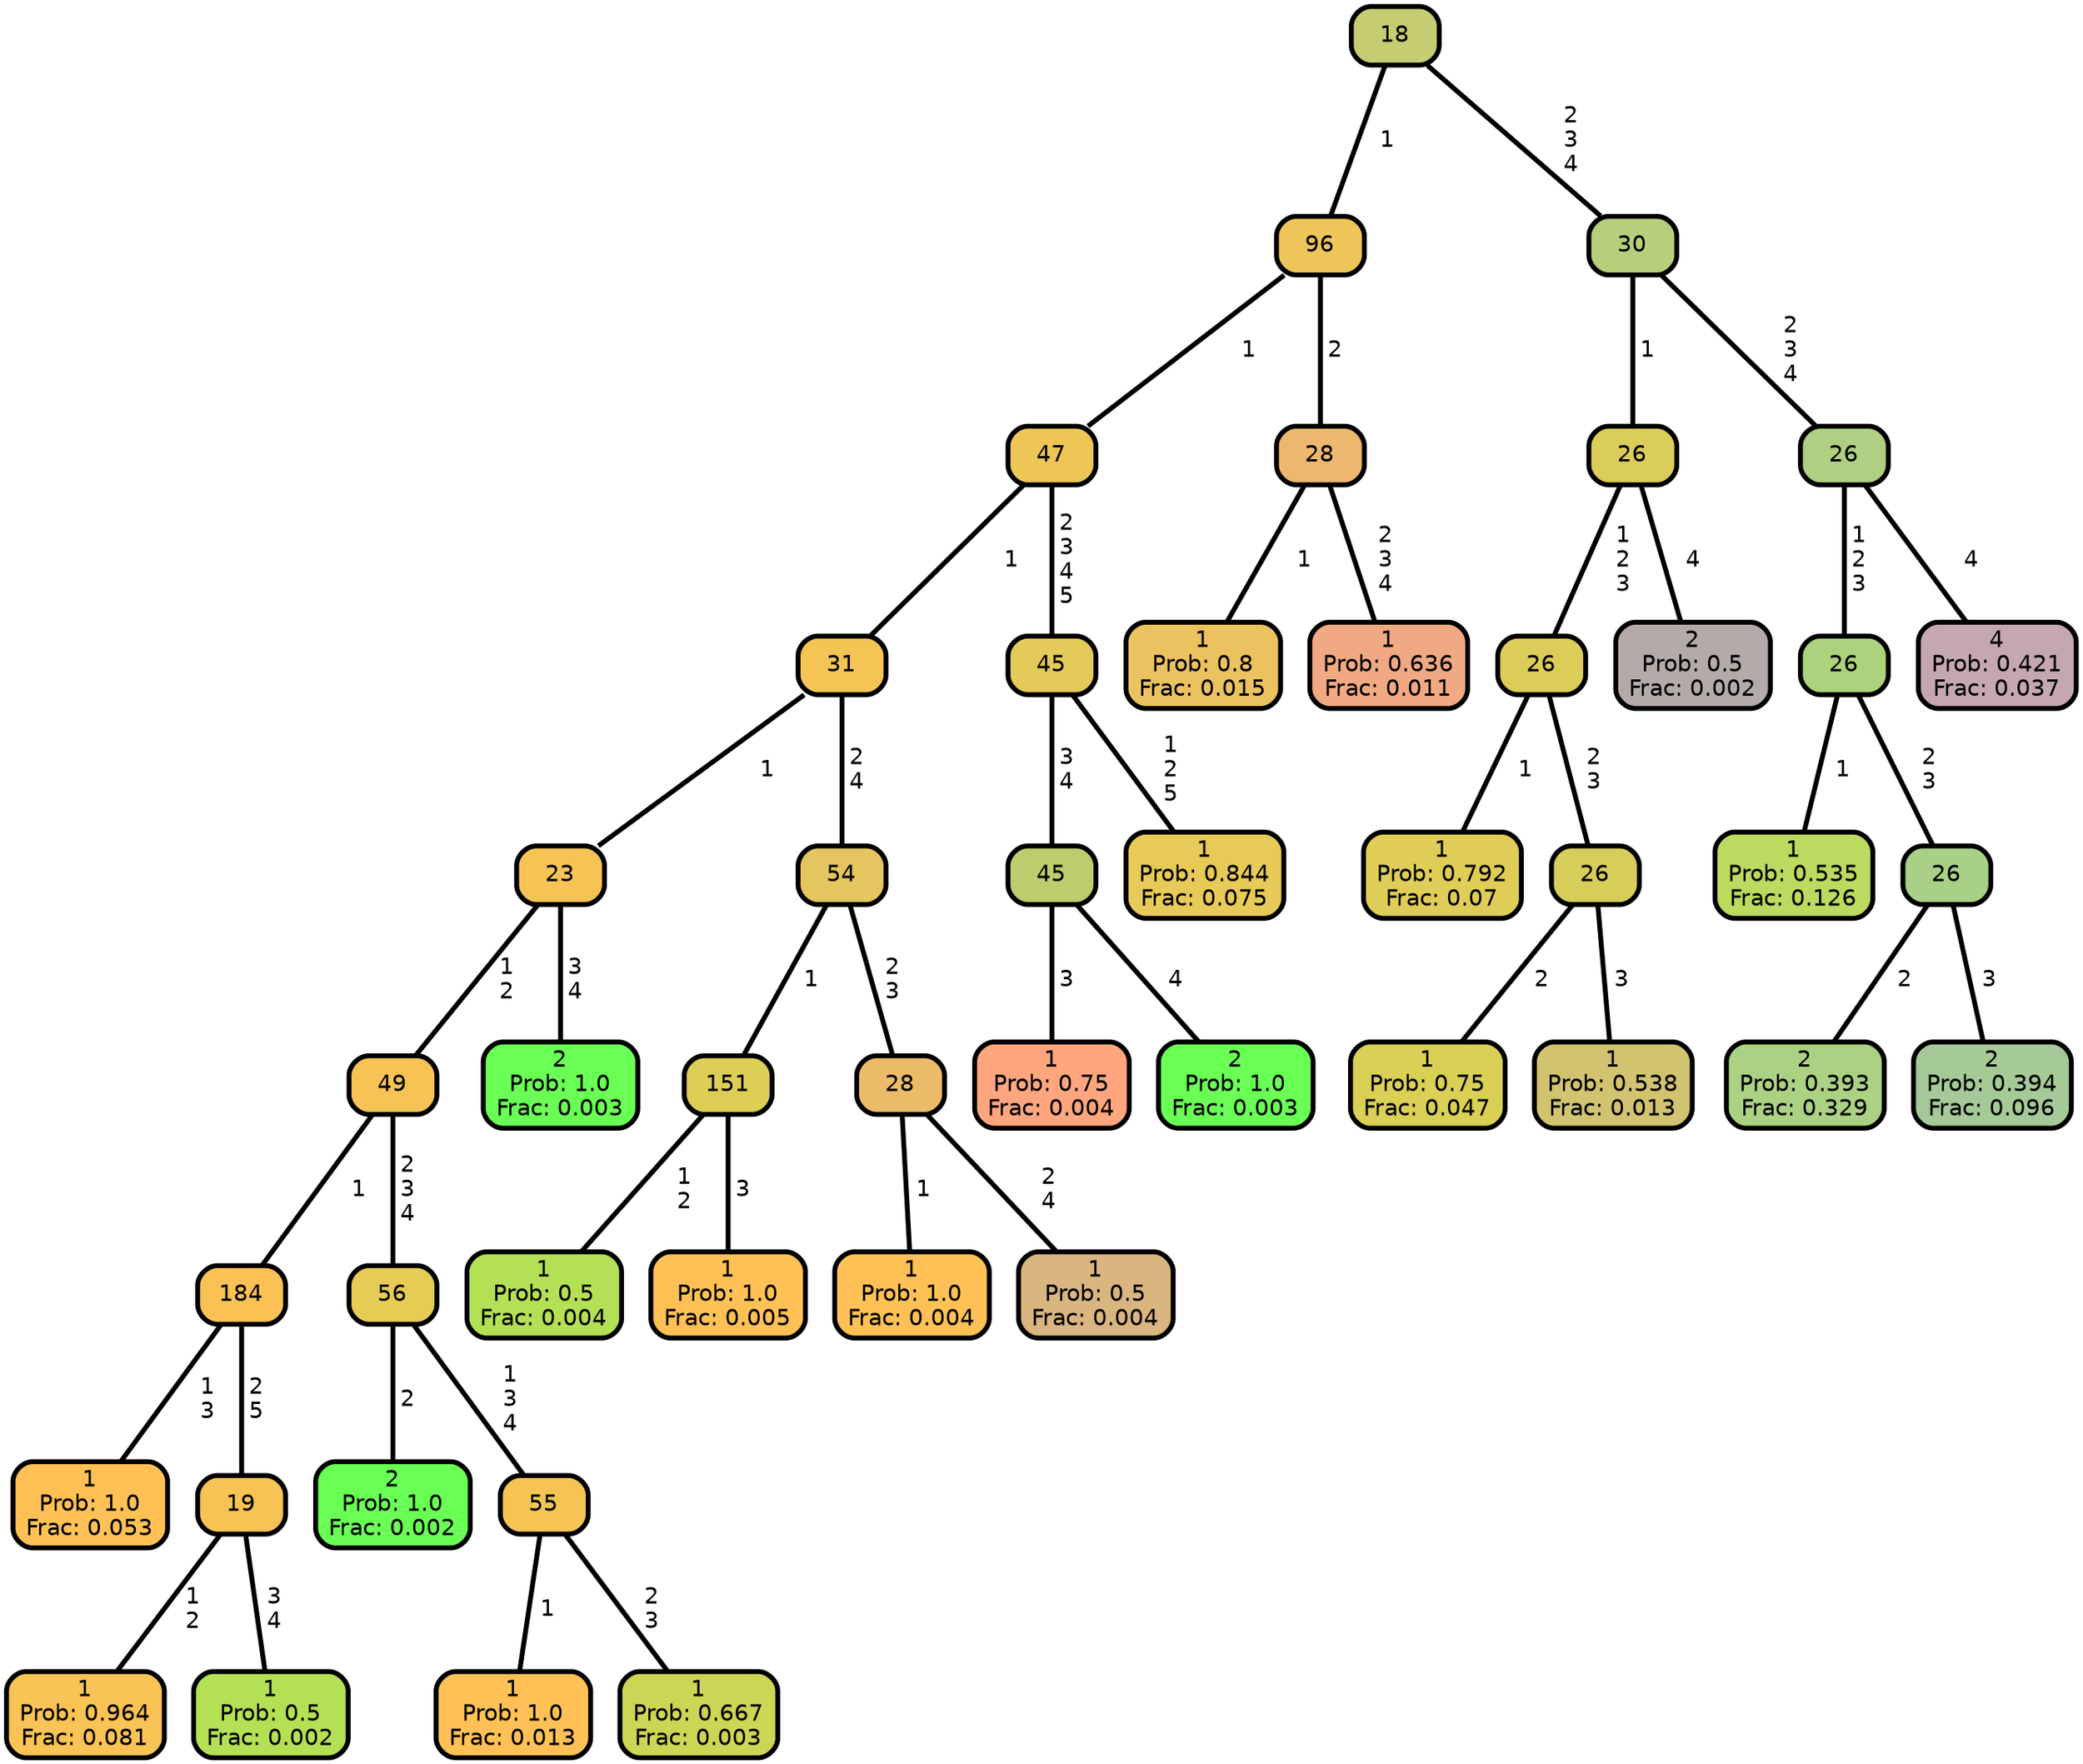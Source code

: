 graph Tree {
node [shape=box, style="filled, rounded",color="black",penwidth="3",fontcolor="black",                 fontname=helvetica] ;
graph [ranksep="0 equally", splines=straight,                 bgcolor=transparent, dpi=200] ;
edge [fontname=helvetica, color=black] ;
0 [label="1
Prob: 1.0
Frac: 0.053", fillcolor="#ffc155"] ;
1 [label="184", fillcolor="#fac255"] ;
2 [label="1
Prob: 0.964
Frac: 0.081", fillcolor="#f9c355"] ;
3 [label="19", fillcolor="#f7c355"] ;
4 [label="1
Prob: 0.5
Frac: 0.002", fillcolor="#b4e055"] ;
5 [label="49", fillcolor="#f8c355"] ;
6 [label="2
Prob: 1.0
Frac: 0.002", fillcolor="#6aff55"] ;
7 [label="56", fillcolor="#e6cb55"] ;
8 [label="1
Prob: 1.0
Frac: 0.013", fillcolor="#ffc155"] ;
9 [label="55", fillcolor="#f5c455"] ;
10 [label="1
Prob: 0.667
Frac: 0.003", fillcolor="#cdd555"] ;
11 [label="23", fillcolor="#f5c455"] ;
12 [label="2
Prob: 1.0
Frac: 0.003", fillcolor="#6aff55"] ;
13 [label="31", fillcolor="#f4c455"] ;
14 [label="1
Prob: 0.5
Frac: 0.004", fillcolor="#b4e055"] ;
15 [label="151", fillcolor="#ddce55"] ;
16 [label="1
Prob: 1.0
Frac: 0.005", fillcolor="#ffc155"] ;
17 [label="54", fillcolor="#e4c55f"] ;
18 [label="1
Prob: 1.0
Frac: 0.004", fillcolor="#ffc155"] ;
19 [label="28", fillcolor="#ecbb6a"] ;
20 [label="1
Prob: 0.5
Frac: 0.004", fillcolor="#d9b57f"] ;
21 [label="47", fillcolor="#eec656"] ;
22 [label="1
Prob: 0.75
Frac: 0.004", fillcolor="#ffa67f"] ;
23 [label="45", fillcolor="#bfcc6d"] ;
24 [label="2
Prob: 1.0
Frac: 0.003", fillcolor="#6aff55"] ;
25 [label="45", fillcolor="#e4ca59"] ;
26 [label="1
Prob: 0.844
Frac: 0.075", fillcolor="#e7ca57"] ;
27 [label="96", fillcolor="#eec559"] ;
28 [label="1
Prob: 0.8
Frac: 0.015", fillcolor="#ebc260"] ;
29 [label="28", fillcolor="#edb76f"] ;
30 [label="1
Prob: 0.636
Frac: 0.011", fillcolor="#f1a983"] ;
31 [label="18", fillcolor="#c6cc71"] ;
32 [label="1
Prob: 0.792
Frac: 0.07", fillcolor="#dfcd57"] ;
33 [label="26", fillcolor="#dccd58"] ;
34 [label="1
Prob: 0.75
Frac: 0.047", fillcolor="#d9d055"] ;
35 [label="26", fillcolor="#d7cd5a"] ;
36 [label="1
Prob: 0.538
Frac: 0.013", fillcolor="#d1c36f"] ;
37 [label="26", fillcolor="#dbcd5a"] ;
38 [label="2
Prob: 0.5
Frac: 0.002", fillcolor="#b4aaaa"] ;
39 [label="30", fillcolor="#b7cf7a"] ;
40 [label="1
Prob: 0.535
Frac: 0.126", fillcolor="#bbda5f"] ;
41 [label="26", fillcolor="#add27e"] ;
42 [label="2
Prob: 0.393
Frac: 0.329", fillcolor="#abd283"] ;
43 [label="26", fillcolor="#a9d087"] ;
44 [label="2
Prob: 0.394
Frac: 0.096", fillcolor="#a5ca97"] ;
45 [label="26", fillcolor="#afcf82"] ;
46 [label="4
Prob: 0.421
Frac: 0.037", fillcolor="#c5a7b2"] ;
1 -- 0 [label=" 1\n 3",penwidth=3] ;
1 -- 3 [label=" 2\n 5",penwidth=3] ;
3 -- 2 [label=" 1\n 2",penwidth=3] ;
3 -- 4 [label=" 3\n 4",penwidth=3] ;
5 -- 1 [label=" 1",penwidth=3] ;
5 -- 7 [label=" 2\n 3\n 4",penwidth=3] ;
7 -- 6 [label=" 2",penwidth=3] ;
7 -- 9 [label=" 1\n 3\n 4",penwidth=3] ;
9 -- 8 [label=" 1",penwidth=3] ;
9 -- 10 [label=" 2\n 3",penwidth=3] ;
11 -- 5 [label=" 1\n 2",penwidth=3] ;
11 -- 12 [label=" 3\n 4",penwidth=3] ;
13 -- 11 [label=" 1",penwidth=3] ;
13 -- 17 [label=" 2\n 4",penwidth=3] ;
15 -- 14 [label=" 1\n 2",penwidth=3] ;
15 -- 16 [label=" 3",penwidth=3] ;
17 -- 15 [label=" 1",penwidth=3] ;
17 -- 19 [label=" 2\n 3",penwidth=3] ;
19 -- 18 [label=" 1",penwidth=3] ;
19 -- 20 [label=" 2\n 4",penwidth=3] ;
21 -- 13 [label=" 1",penwidth=3] ;
21 -- 25 [label=" 2\n 3\n 4\n 5",penwidth=3] ;
23 -- 22 [label=" 3",penwidth=3] ;
23 -- 24 [label=" 4",penwidth=3] ;
25 -- 23 [label=" 3\n 4",penwidth=3] ;
25 -- 26 [label=" 1\n 2\n 5",penwidth=3] ;
27 -- 21 [label=" 1",penwidth=3] ;
27 -- 29 [label=" 2",penwidth=3] ;
29 -- 28 [label=" 1",penwidth=3] ;
29 -- 30 [label=" 2\n 3\n 4",penwidth=3] ;
31 -- 27 [label=" 1",penwidth=3] ;
31 -- 39 [label=" 2\n 3\n 4",penwidth=3] ;
33 -- 32 [label=" 1",penwidth=3] ;
33 -- 35 [label=" 2\n 3",penwidth=3] ;
35 -- 34 [label=" 2",penwidth=3] ;
35 -- 36 [label=" 3",penwidth=3] ;
37 -- 33 [label=" 1\n 2\n 3",penwidth=3] ;
37 -- 38 [label=" 4",penwidth=3] ;
39 -- 37 [label=" 1",penwidth=3] ;
39 -- 45 [label=" 2\n 3\n 4",penwidth=3] ;
41 -- 40 [label=" 1",penwidth=3] ;
41 -- 43 [label=" 2\n 3",penwidth=3] ;
43 -- 42 [label=" 2",penwidth=3] ;
43 -- 44 [label=" 3",penwidth=3] ;
45 -- 41 [label=" 1\n 2\n 3",penwidth=3] ;
45 -- 46 [label=" 4",penwidth=3] ;
{rank = same;}}